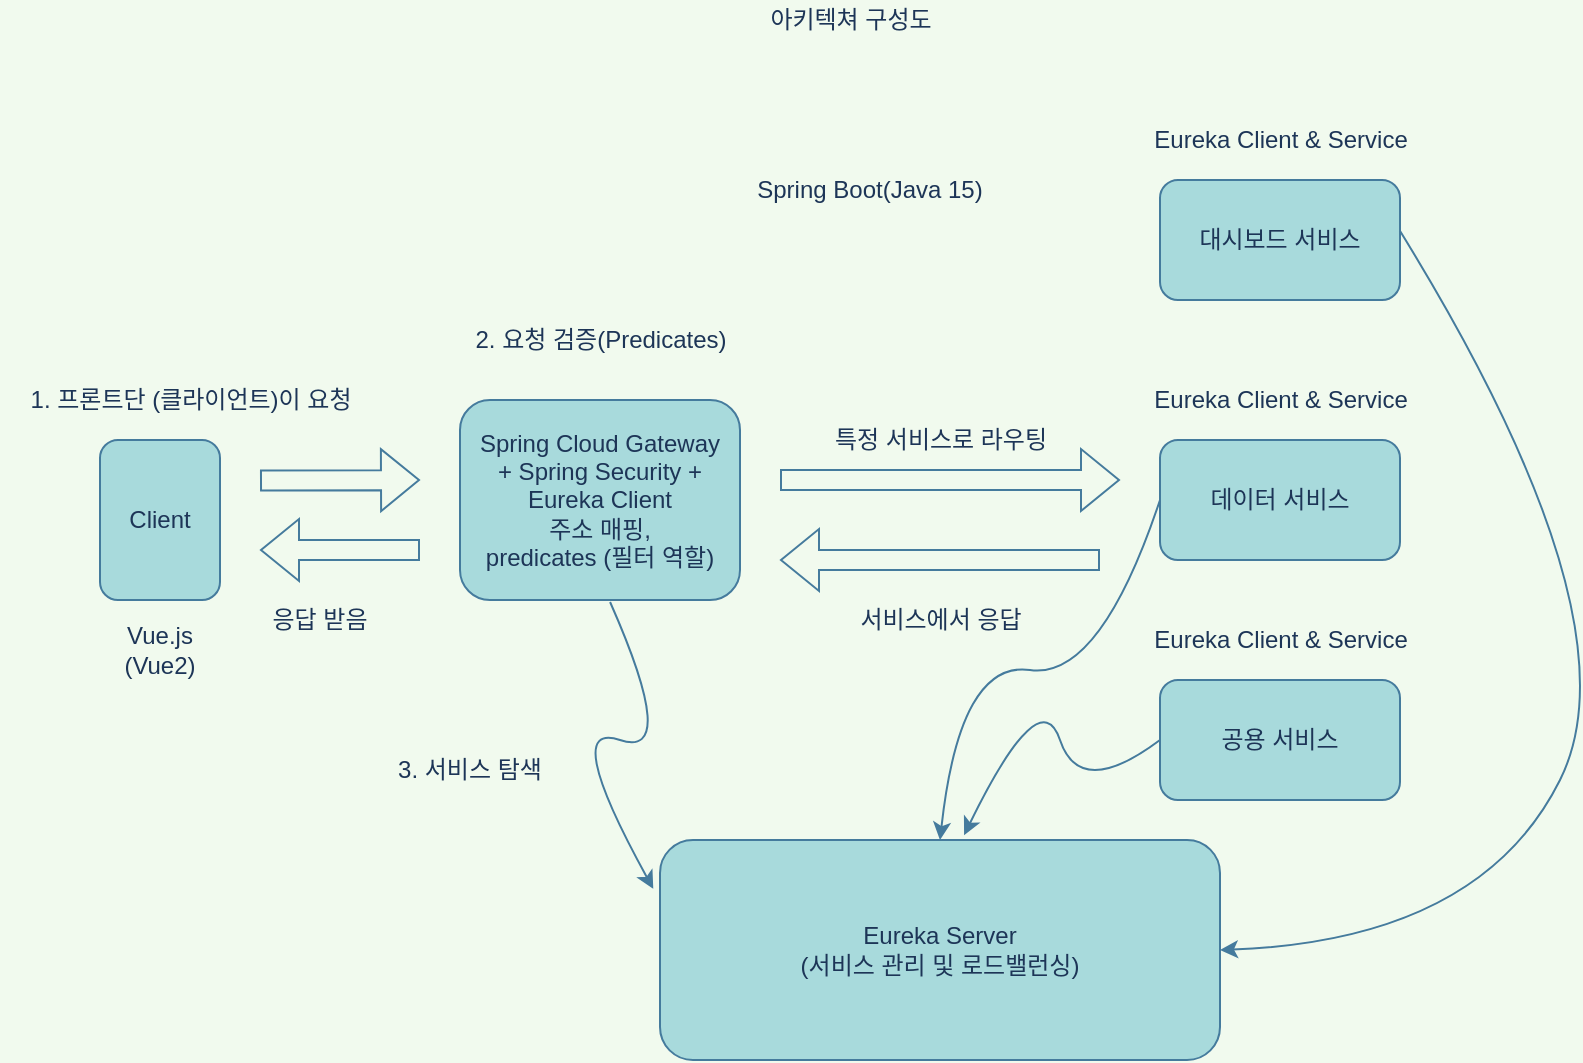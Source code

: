 <mxfile version="16.1.2" type="github">
  <diagram id="prtHgNgQTEPvFCAcTncT" name="Page-1">
    <mxGraphModel dx="2249" dy="794" grid="1" gridSize="10" guides="1" tooltips="1" connect="1" arrows="1" fold="1" page="1" pageScale="1" pageWidth="827" pageHeight="1169" background="#F1FAEE" math="0" shadow="0">
      <root>
        <mxCell id="0" />
        <mxCell id="1" parent="0" />
        <mxCell id="Zy5jL_L1PlVuJN2Nwhqh-2" value="아키텍쳐 구성도" style="text;html=1;align=center;verticalAlign=middle;resizable=0;points=[];autosize=1;strokeColor=none;fillColor=none;fontColor=#1D3557;" parent="1" vertex="1">
          <mxGeometry x="305" y="10" width="100" height="20" as="geometry" />
        </mxCell>
        <mxCell id="Zy5jL_L1PlVuJN2Nwhqh-3" value="" style="shape=flexArrow;endArrow=classic;html=1;rounded=0;labelBackgroundColor=#F1FAEE;strokeColor=#457B9D;fontColor=#1D3557;" parent="1" edge="1">
          <mxGeometry width="50" height="50" relative="1" as="geometry">
            <mxPoint x="60" y="250.29" as="sourcePoint" />
            <mxPoint x="140" y="250.0" as="targetPoint" />
          </mxGeometry>
        </mxCell>
        <mxCell id="Zy5jL_L1PlVuJN2Nwhqh-5" value="Client" style="rounded=1;whiteSpace=wrap;html=1;fillColor=#A8DADC;strokeColor=#457B9D;fontColor=#1D3557;" parent="1" vertex="1">
          <mxGeometry x="-20" y="230" width="60" height="80" as="geometry" />
        </mxCell>
        <mxCell id="Zy5jL_L1PlVuJN2Nwhqh-6" value="Spring Cloud Gateway&lt;br&gt;+ Spring Security + Eureka Client&lt;br&gt;주소 매핑,&lt;br&gt;predicates (필터 역할)" style="rounded=1;whiteSpace=wrap;html=1;fillColor=#A8DADC;strokeColor=#457B9D;fontColor=#1D3557;" parent="1" vertex="1">
          <mxGeometry x="160" y="210" width="140" height="100" as="geometry" />
        </mxCell>
        <mxCell id="Zy5jL_L1PlVuJN2Nwhqh-8" value="" style="shape=flexArrow;endArrow=classic;html=1;rounded=0;labelBackgroundColor=#F1FAEE;strokeColor=#457B9D;fontColor=#1D3557;" parent="1" edge="1">
          <mxGeometry width="50" height="50" relative="1" as="geometry">
            <mxPoint x="320" y="250" as="sourcePoint" />
            <mxPoint x="490" y="250" as="targetPoint" />
          </mxGeometry>
        </mxCell>
        <mxCell id="Zy5jL_L1PlVuJN2Nwhqh-9" value="특정 서비스로 라우팅" style="text;html=1;align=center;verticalAlign=middle;resizable=0;points=[];autosize=1;strokeColor=none;fillColor=none;fontColor=#1D3557;" parent="1" vertex="1">
          <mxGeometry x="335" y="220" width="130" height="20" as="geometry" />
        </mxCell>
        <mxCell id="Zy5jL_L1PlVuJN2Nwhqh-10" value="Eureka Server&lt;br&gt;(서비스 관리 및 로드밸런싱)" style="rounded=1;whiteSpace=wrap;html=1;fillColor=#A8DADC;strokeColor=#457B9D;fontColor=#1D3557;" parent="1" vertex="1">
          <mxGeometry x="260" y="430" width="280" height="110" as="geometry" />
        </mxCell>
        <mxCell id="Zy5jL_L1PlVuJN2Nwhqh-11" value="1. 프론트단 (클라이언트)이 요청" style="text;html=1;align=center;verticalAlign=middle;resizable=0;points=[];autosize=1;strokeColor=none;fillColor=none;fontColor=#1D3557;" parent="1" vertex="1">
          <mxGeometry x="-70" y="200" width="190" height="20" as="geometry" />
        </mxCell>
        <mxCell id="Zy5jL_L1PlVuJN2Nwhqh-12" value="2. 요청 검증(Predicates)" style="text;html=1;align=center;verticalAlign=middle;resizable=0;points=[];autosize=1;strokeColor=none;fillColor=none;fontColor=#1D3557;" parent="1" vertex="1">
          <mxGeometry x="160" y="170" width="140" height="20" as="geometry" />
        </mxCell>
        <mxCell id="Zy5jL_L1PlVuJN2Nwhqh-13" value="" style="curved=1;endArrow=classic;html=1;rounded=0;entryX=-0.012;entryY=0.222;entryDx=0;entryDy=0;entryPerimeter=0;exitX=0.536;exitY=1.01;exitDx=0;exitDy=0;exitPerimeter=0;labelBackgroundColor=#F1FAEE;strokeColor=#457B9D;fontColor=#1D3557;" parent="1" source="Zy5jL_L1PlVuJN2Nwhqh-6" target="Zy5jL_L1PlVuJN2Nwhqh-10" edge="1">
          <mxGeometry width="50" height="50" relative="1" as="geometry">
            <mxPoint x="10" y="300" as="sourcePoint" />
            <mxPoint x="120" y="420" as="targetPoint" />
            <Array as="points">
              <mxPoint x="270" y="390" />
              <mxPoint x="210" y="370" />
            </Array>
          </mxGeometry>
        </mxCell>
        <mxCell id="Zy5jL_L1PlVuJN2Nwhqh-14" value="3. 서비스 탐색" style="text;html=1;strokeColor=none;fillColor=none;align=center;verticalAlign=middle;whiteSpace=wrap;rounded=0;fontColor=#1D3557;" parent="1" vertex="1">
          <mxGeometry x="110" y="380" width="110" height="30" as="geometry" />
        </mxCell>
        <mxCell id="Zy5jL_L1PlVuJN2Nwhqh-15" value="대시보드 서비스" style="rounded=1;whiteSpace=wrap;html=1;fillColor=#A8DADC;strokeColor=#457B9D;fontColor=#1D3557;" parent="1" vertex="1">
          <mxGeometry x="510" y="100" width="120" height="60" as="geometry" />
        </mxCell>
        <mxCell id="Zy5jL_L1PlVuJN2Nwhqh-16" value="데이터 서비스" style="rounded=1;whiteSpace=wrap;html=1;fillColor=#A8DADC;strokeColor=#457B9D;fontColor=#1D3557;" parent="1" vertex="1">
          <mxGeometry x="510" y="230" width="120" height="60" as="geometry" />
        </mxCell>
        <mxCell id="Zy5jL_L1PlVuJN2Nwhqh-17" value="공용 서비스" style="rounded=1;whiteSpace=wrap;html=1;fillColor=#A8DADC;strokeColor=#457B9D;fontColor=#1D3557;" parent="1" vertex="1">
          <mxGeometry x="510" y="350" width="120" height="60" as="geometry" />
        </mxCell>
        <mxCell id="Zy5jL_L1PlVuJN2Nwhqh-18" value="" style="curved=1;endArrow=classic;html=1;rounded=0;exitX=0;exitY=0.5;exitDx=0;exitDy=0;entryX=0.543;entryY=-0.022;entryDx=0;entryDy=0;entryPerimeter=0;labelBackgroundColor=#F1FAEE;strokeColor=#457B9D;fontColor=#1D3557;" parent="1" source="Zy5jL_L1PlVuJN2Nwhqh-17" target="Zy5jL_L1PlVuJN2Nwhqh-10" edge="1">
          <mxGeometry width="50" height="50" relative="1" as="geometry">
            <mxPoint x="490" y="400" as="sourcePoint" />
            <mxPoint x="540" y="350" as="targetPoint" />
            <Array as="points">
              <mxPoint x="470" y="410" />
              <mxPoint x="450" y="350" />
            </Array>
          </mxGeometry>
        </mxCell>
        <mxCell id="Zy5jL_L1PlVuJN2Nwhqh-20" value="Eureka Client &amp;amp; Service" style="text;html=1;align=center;verticalAlign=middle;resizable=0;points=[];autosize=1;strokeColor=none;fillColor=none;fontColor=#1D3557;" parent="1" vertex="1">
          <mxGeometry x="500" y="320" width="140" height="20" as="geometry" />
        </mxCell>
        <mxCell id="Zy5jL_L1PlVuJN2Nwhqh-21" value="Eureka Client &amp;amp; Service" style="text;html=1;align=center;verticalAlign=middle;resizable=0;points=[];autosize=1;strokeColor=none;fillColor=none;fontColor=#1D3557;" parent="1" vertex="1">
          <mxGeometry x="500" y="200" width="140" height="20" as="geometry" />
        </mxCell>
        <mxCell id="Zy5jL_L1PlVuJN2Nwhqh-22" value="Eureka Client &amp;amp; Service" style="text;html=1;align=center;verticalAlign=middle;resizable=0;points=[];autosize=1;strokeColor=none;fillColor=none;fontColor=#1D3557;" parent="1" vertex="1">
          <mxGeometry x="500" y="70" width="140" height="20" as="geometry" />
        </mxCell>
        <mxCell id="Zy5jL_L1PlVuJN2Nwhqh-27" value="" style="curved=1;endArrow=classic;html=1;rounded=0;entryX=0.5;entryY=0;entryDx=0;entryDy=0;exitX=0;exitY=0.5;exitDx=0;exitDy=0;labelBackgroundColor=#F1FAEE;strokeColor=#457B9D;fontColor=#1D3557;" parent="1" source="Zy5jL_L1PlVuJN2Nwhqh-16" target="Zy5jL_L1PlVuJN2Nwhqh-10" edge="1">
          <mxGeometry width="50" height="50" relative="1" as="geometry">
            <mxPoint x="350" y="390" as="sourcePoint" />
            <mxPoint x="400" y="340" as="targetPoint" />
            <Array as="points">
              <mxPoint x="480" y="350" />
              <mxPoint x="410" y="340" />
            </Array>
          </mxGeometry>
        </mxCell>
        <mxCell id="Zy5jL_L1PlVuJN2Nwhqh-28" value="" style="curved=1;endArrow=classic;html=1;rounded=0;entryX=1;entryY=0.5;entryDx=0;entryDy=0;exitX=0.999;exitY=0.421;exitDx=0;exitDy=0;exitPerimeter=0;labelBackgroundColor=#F1FAEE;strokeColor=#457B9D;fontColor=#1D3557;" parent="1" source="Zy5jL_L1PlVuJN2Nwhqh-15" target="Zy5jL_L1PlVuJN2Nwhqh-10" edge="1">
          <mxGeometry width="50" height="50" relative="1" as="geometry">
            <mxPoint x="690" y="460" as="sourcePoint" />
            <mxPoint x="700" y="350" as="targetPoint" />
            <Array as="points">
              <mxPoint x="750" y="320" />
              <mxPoint x="670" y="480" />
            </Array>
          </mxGeometry>
        </mxCell>
        <mxCell id="Zy5jL_L1PlVuJN2Nwhqh-29" value="" style="shape=flexArrow;endArrow=classic;html=1;rounded=0;labelBackgroundColor=#F1FAEE;strokeColor=#457B9D;fontColor=#1D3557;" parent="1" edge="1">
          <mxGeometry width="50" height="50" relative="1" as="geometry">
            <mxPoint x="480" y="290" as="sourcePoint" />
            <mxPoint x="320" y="290" as="targetPoint" />
          </mxGeometry>
        </mxCell>
        <mxCell id="Zy5jL_L1PlVuJN2Nwhqh-30" value="서비스에서 응답" style="text;html=1;align=center;verticalAlign=middle;resizable=0;points=[];autosize=1;strokeColor=none;fillColor=none;fontColor=#1D3557;" parent="1" vertex="1">
          <mxGeometry x="350" y="310" width="100" height="20" as="geometry" />
        </mxCell>
        <mxCell id="Zy5jL_L1PlVuJN2Nwhqh-31" value="응답 받음" style="text;html=1;strokeColor=none;fillColor=none;align=center;verticalAlign=middle;whiteSpace=wrap;rounded=0;fontColor=#1D3557;" parent="1" vertex="1">
          <mxGeometry x="60" y="305" width="60" height="30" as="geometry" />
        </mxCell>
        <mxCell id="Zy5jL_L1PlVuJN2Nwhqh-32" value="" style="shape=flexArrow;endArrow=classic;html=1;rounded=0;labelBackgroundColor=#F1FAEE;strokeColor=#457B9D;fontColor=#1D3557;" parent="1" edge="1">
          <mxGeometry width="50" height="50" relative="1" as="geometry">
            <mxPoint x="140" y="285" as="sourcePoint" />
            <mxPoint x="60" y="285" as="targetPoint" />
          </mxGeometry>
        </mxCell>
        <mxCell id="Zy5jL_L1PlVuJN2Nwhqh-33" value="Vue.js&lt;br&gt;(Vue2)" style="text;html=1;strokeColor=none;fillColor=none;align=center;verticalAlign=middle;whiteSpace=wrap;rounded=0;fontColor=#1D3557;" parent="1" vertex="1">
          <mxGeometry x="-20" y="320" width="60" height="30" as="geometry" />
        </mxCell>
        <mxCell id="Zy5jL_L1PlVuJN2Nwhqh-34" value="Spring Boot(Java 15)" style="text;html=1;strokeColor=none;fillColor=none;align=center;verticalAlign=middle;whiteSpace=wrap;rounded=0;fontColor=#1D3557;" parent="1" vertex="1">
          <mxGeometry x="280" y="90" width="170" height="30" as="geometry" />
        </mxCell>
      </root>
    </mxGraphModel>
  </diagram>
</mxfile>
